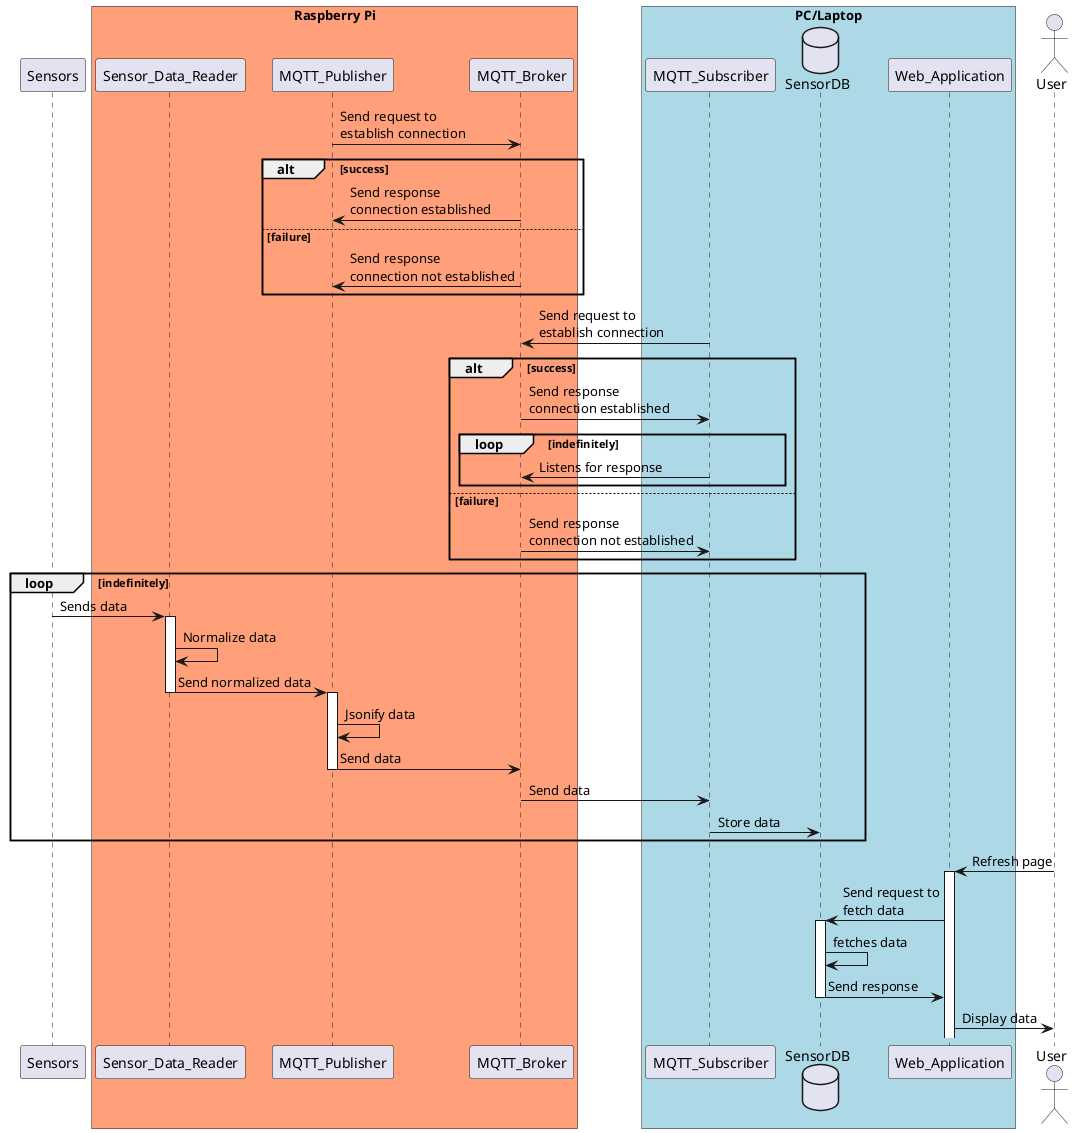 @startuml communication
participant Sensors

box "Raspberry Pi" #LightSalmon
participant Sensor_Data_Reader
participant MQTT_Publisher
participant MQTT_Broker
end box

box "PC/Laptop" #LightBlue
participant MQTT_Subscriber
database SensorDB
participant Web_Application
end box

actor User

MQTT_Publisher->MQTT_Broker: Send request to \nestablish connection

alt success 
    MQTT_Broker->MQTT_Publisher: Send response \nconnection established
else failure
    MQTT_Broker->MQTT_Publisher: Send response \nconnection not established
end

MQTT_Subscriber->MQTT_Broker: Send request to \nestablish connection

alt success 
    MQTT_Broker->MQTT_Subscriber: Send response \nconnection established
    loop indefinitely
    MQTT_Subscriber->MQTT_Broker: Listens for response
    end
else failure
    MQTT_Broker->MQTT_Subscriber: Send response \nconnection not established
end

loop indefinitely
    Sensors->Sensor_Data_Reader: Sends data 
    activate Sensor_Data_Reader
    Sensor_Data_Reader->Sensor_Data_Reader: Normalize data
    Sensor_Data_Reader->MQTT_Publisher: Send normalized data
    deactivate Sensor_Data_Reader

    activate MQTT_Publisher
    MQTT_Publisher->MQTT_Publisher: Jsonify data
    MQTT_Publisher->MQTT_Broker: Send data
    deactivate MQTT_Publisher

    MQTT_Broker->MQTT_Subscriber: Send data
    MQTT_Subscriber->SensorDB: Store data
end

User->Web_Application: Refresh page
activate Web_Application
Web_Application->SensorDB: Send request to \nfetch data
activate SensorDB
SensorDB->SensorDB: fetches data
SensorDB->Web_Application: Send response
deactivate SensorDB
Web_Application->User: Display data
@enduml